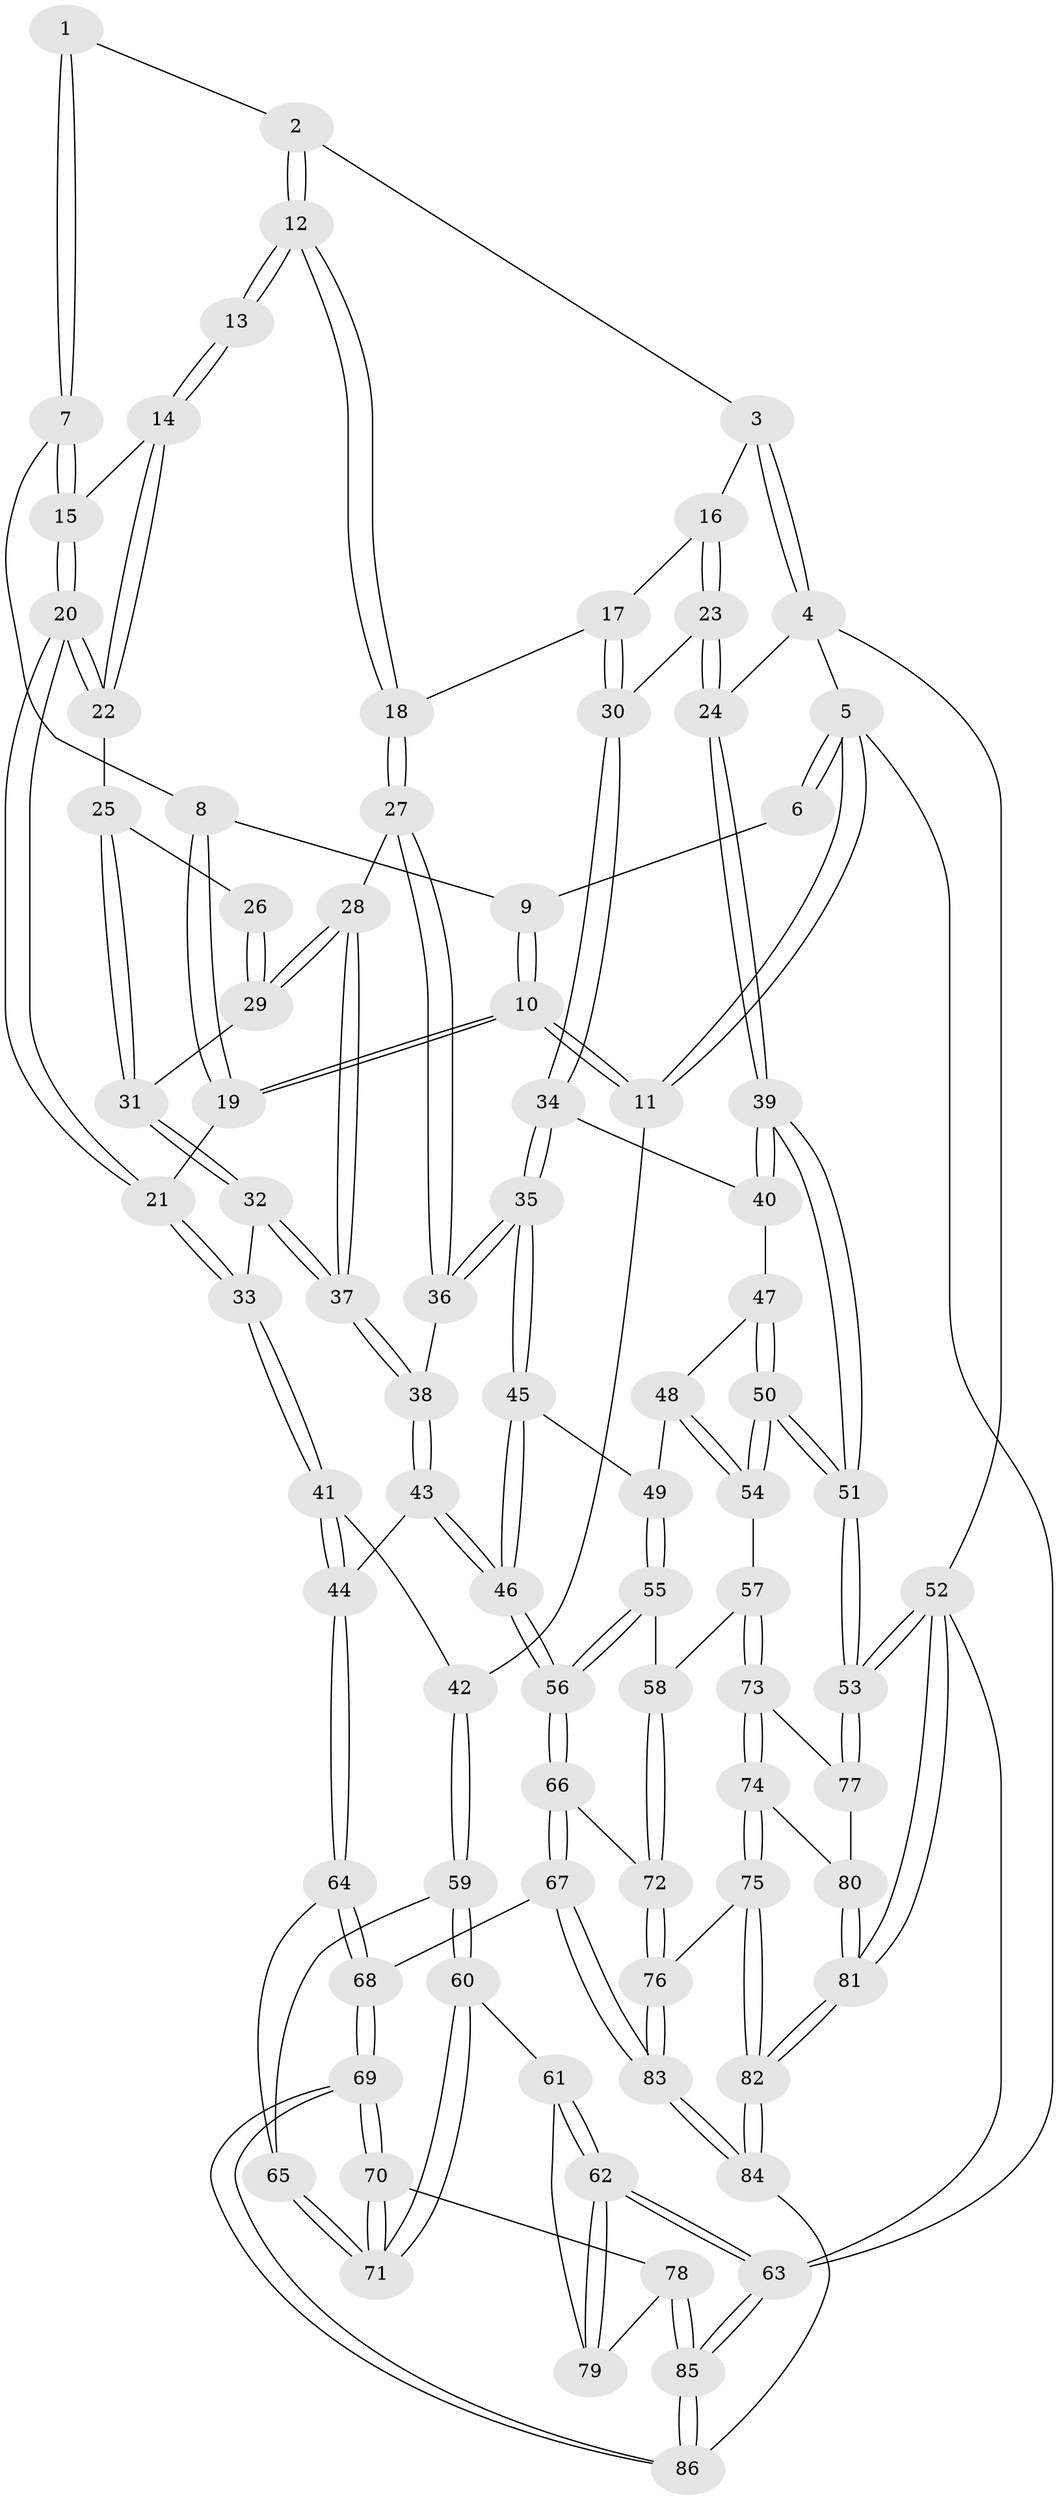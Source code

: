 // Generated by graph-tools (version 1.1) at 2025/17/03/09/25 04:17:07]
// undirected, 86 vertices, 212 edges
graph export_dot {
graph [start="1"]
  node [color=gray90,style=filled];
  1 [pos="+0.468452499740969+0"];
  2 [pos="+0.6024900978688537+0"];
  3 [pos="+0.643146860764596+0"];
  4 [pos="+1+0"];
  5 [pos="+0+0"];
  6 [pos="+0.10031127387890922+0"];
  7 [pos="+0.36279990585497507+0.015498968379173049"];
  8 [pos="+0.22159042270768176+0.06548289570964246"];
  9 [pos="+0.1442337499595874+0"];
  10 [pos="+0.012273016022257463+0.19465232792349135"];
  11 [pos="+0+0.30694665736743226"];
  12 [pos="+0.5996894008938134+0"];
  13 [pos="+0.5952601870413254+0"];
  14 [pos="+0.45137628761040294+0.09784838230498655"];
  15 [pos="+0.3672450716294254+0.06543918038283711"];
  16 [pos="+0.8273482954691109+0.08017257717142938"];
  17 [pos="+0.7250289917440894+0.12728597075359338"];
  18 [pos="+0.6508270056889207+0.11528459766895917"];
  19 [pos="+0.22798090508501478+0.1425485283743207"];
  20 [pos="+0.35943142742595713+0.12055548688532976"];
  21 [pos="+0.3073485499747987+0.2148176339545981"];
  22 [pos="+0.4509097677387479+0.1391040289209359"];
  23 [pos="+0.8682484902182097+0.10883648856124586"];
  24 [pos="+1+0"];
  25 [pos="+0.4615580192016174+0.14993704233369184"];
  26 [pos="+0.5314288680164908+0.09259351278042971"];
  27 [pos="+0.6423378588152173+0.17128928543622599"];
  28 [pos="+0.5426736681751934+0.23189892124606126"];
  29 [pos="+0.5203675166982799+0.22406281590840318"];
  30 [pos="+0.8263779347281295+0.22459804712555642"];
  31 [pos="+0.47138898340787433+0.22233445860036632"];
  32 [pos="+0.3791627937613928+0.27360099607746463"];
  33 [pos="+0.32472237342091353+0.29181412944587404"];
  34 [pos="+0.8222067446554439+0.3273416475948204"];
  35 [pos="+0.7963924627032247+0.3358074572313946"];
  36 [pos="+0.7488941371145829+0.3263479221168827"];
  37 [pos="+0.5809311706191961+0.35712538739351135"];
  38 [pos="+0.5929616415232697+0.3782077921516012"];
  39 [pos="+1+0.14492773876373194"];
  40 [pos="+0.8279523319525123+0.32881536102216985"];
  41 [pos="+0.3016567544773579+0.34644474651476365"];
  42 [pos="+0+0.33635077645514805"];
  43 [pos="+0.553254297212061+0.4464373377790119"];
  44 [pos="+0.3644346903893091+0.4902162761001595"];
  45 [pos="+0.7676090347448453+0.4499484666341074"];
  46 [pos="+0.6494044039689416+0.56630917553498"];
  47 [pos="+0.8878372064498198+0.3994589697220546"];
  48 [pos="+0.8751654137368556+0.5349505454465813"];
  49 [pos="+0.8226183824776336+0.5627434700062447"];
  50 [pos="+1+0.5729022515195235"];
  51 [pos="+1+0.5814737859161365"];
  52 [pos="+1+1"];
  53 [pos="+1+0.6729953420741803"];
  54 [pos="+0.976804725838357+0.5714746347016983"];
  55 [pos="+0.8041664500724319+0.6103891696258247"];
  56 [pos="+0.6580692182332722+0.61762629504212"];
  57 [pos="+0.8425293037196431+0.6435069429979308"];
  58 [pos="+0.8187136191676108+0.6272560161753573"];
  59 [pos="+0+0.3974938452215264"];
  60 [pos="+0+0.5474742784309636"];
  61 [pos="+0+0.5654821719779234"];
  62 [pos="+0+0.8070387073271597"];
  63 [pos="+0+1"];
  64 [pos="+0.3616355747499109+0.5002851580869291"];
  65 [pos="+0.1344618046092501+0.5229321242329752"];
  66 [pos="+0.6071041800616828+0.7203529705936333"];
  67 [pos="+0.45545042428223514+0.7679407903374303"];
  68 [pos="+0.35405529747586173+0.7528625601511995"];
  69 [pos="+0.35362723230713844+0.7531642581443836"];
  70 [pos="+0.26830144509616605+0.7672322637345096"];
  71 [pos="+0.200663086378779+0.7153004489186984"];
  72 [pos="+0.733884829603505+0.8093440399799593"];
  73 [pos="+0.8593892664547793+0.6710740187386807"];
  74 [pos="+0.8355732258507177+0.8074547316355194"];
  75 [pos="+0.7856701938779783+0.822951930747863"];
  76 [pos="+0.7490229472061327+0.8242639406352356"];
  77 [pos="+1+0.716559622446766"];
  78 [pos="+0.17682403009691083+0.842251424270643"];
  79 [pos="+0.06036613296434245+0.7787509286907821"];
  80 [pos="+0.892453291200552+0.8171166521320912"];
  81 [pos="+1+1"];
  82 [pos="+1+1"];
  83 [pos="+0.6613580956136319+1"];
  84 [pos="+0.6693951716127757+1"];
  85 [pos="+0+1"];
  86 [pos="+0.3760974887030797+1"];
  1 -- 2;
  1 -- 7;
  1 -- 7;
  2 -- 3;
  2 -- 12;
  2 -- 12;
  3 -- 4;
  3 -- 4;
  3 -- 16;
  4 -- 5;
  4 -- 24;
  4 -- 52;
  5 -- 6;
  5 -- 6;
  5 -- 11;
  5 -- 11;
  5 -- 63;
  6 -- 9;
  7 -- 8;
  7 -- 15;
  7 -- 15;
  8 -- 9;
  8 -- 19;
  8 -- 19;
  9 -- 10;
  9 -- 10;
  10 -- 11;
  10 -- 11;
  10 -- 19;
  10 -- 19;
  11 -- 42;
  12 -- 13;
  12 -- 13;
  12 -- 18;
  12 -- 18;
  13 -- 14;
  13 -- 14;
  14 -- 15;
  14 -- 22;
  14 -- 22;
  15 -- 20;
  15 -- 20;
  16 -- 17;
  16 -- 23;
  16 -- 23;
  17 -- 18;
  17 -- 30;
  17 -- 30;
  18 -- 27;
  18 -- 27;
  19 -- 21;
  20 -- 21;
  20 -- 21;
  20 -- 22;
  20 -- 22;
  21 -- 33;
  21 -- 33;
  22 -- 25;
  23 -- 24;
  23 -- 24;
  23 -- 30;
  24 -- 39;
  24 -- 39;
  25 -- 26;
  25 -- 31;
  25 -- 31;
  26 -- 29;
  26 -- 29;
  27 -- 28;
  27 -- 36;
  27 -- 36;
  28 -- 29;
  28 -- 29;
  28 -- 37;
  28 -- 37;
  29 -- 31;
  30 -- 34;
  30 -- 34;
  31 -- 32;
  31 -- 32;
  32 -- 33;
  32 -- 37;
  32 -- 37;
  33 -- 41;
  33 -- 41;
  34 -- 35;
  34 -- 35;
  34 -- 40;
  35 -- 36;
  35 -- 36;
  35 -- 45;
  35 -- 45;
  36 -- 38;
  37 -- 38;
  37 -- 38;
  38 -- 43;
  38 -- 43;
  39 -- 40;
  39 -- 40;
  39 -- 51;
  39 -- 51;
  40 -- 47;
  41 -- 42;
  41 -- 44;
  41 -- 44;
  42 -- 59;
  42 -- 59;
  43 -- 44;
  43 -- 46;
  43 -- 46;
  44 -- 64;
  44 -- 64;
  45 -- 46;
  45 -- 46;
  45 -- 49;
  46 -- 56;
  46 -- 56;
  47 -- 48;
  47 -- 50;
  47 -- 50;
  48 -- 49;
  48 -- 54;
  48 -- 54;
  49 -- 55;
  49 -- 55;
  50 -- 51;
  50 -- 51;
  50 -- 54;
  50 -- 54;
  51 -- 53;
  51 -- 53;
  52 -- 53;
  52 -- 53;
  52 -- 81;
  52 -- 81;
  52 -- 63;
  53 -- 77;
  53 -- 77;
  54 -- 57;
  55 -- 56;
  55 -- 56;
  55 -- 58;
  56 -- 66;
  56 -- 66;
  57 -- 58;
  57 -- 73;
  57 -- 73;
  58 -- 72;
  58 -- 72;
  59 -- 60;
  59 -- 60;
  59 -- 65;
  60 -- 61;
  60 -- 71;
  60 -- 71;
  61 -- 62;
  61 -- 62;
  61 -- 79;
  62 -- 63;
  62 -- 63;
  62 -- 79;
  62 -- 79;
  63 -- 85;
  63 -- 85;
  64 -- 65;
  64 -- 68;
  64 -- 68;
  65 -- 71;
  65 -- 71;
  66 -- 67;
  66 -- 67;
  66 -- 72;
  67 -- 68;
  67 -- 83;
  67 -- 83;
  68 -- 69;
  68 -- 69;
  69 -- 70;
  69 -- 70;
  69 -- 86;
  69 -- 86;
  70 -- 71;
  70 -- 71;
  70 -- 78;
  72 -- 76;
  72 -- 76;
  73 -- 74;
  73 -- 74;
  73 -- 77;
  74 -- 75;
  74 -- 75;
  74 -- 80;
  75 -- 76;
  75 -- 82;
  75 -- 82;
  76 -- 83;
  76 -- 83;
  77 -- 80;
  78 -- 79;
  78 -- 85;
  78 -- 85;
  80 -- 81;
  80 -- 81;
  81 -- 82;
  81 -- 82;
  82 -- 84;
  82 -- 84;
  83 -- 84;
  83 -- 84;
  84 -- 86;
  85 -- 86;
  85 -- 86;
}
